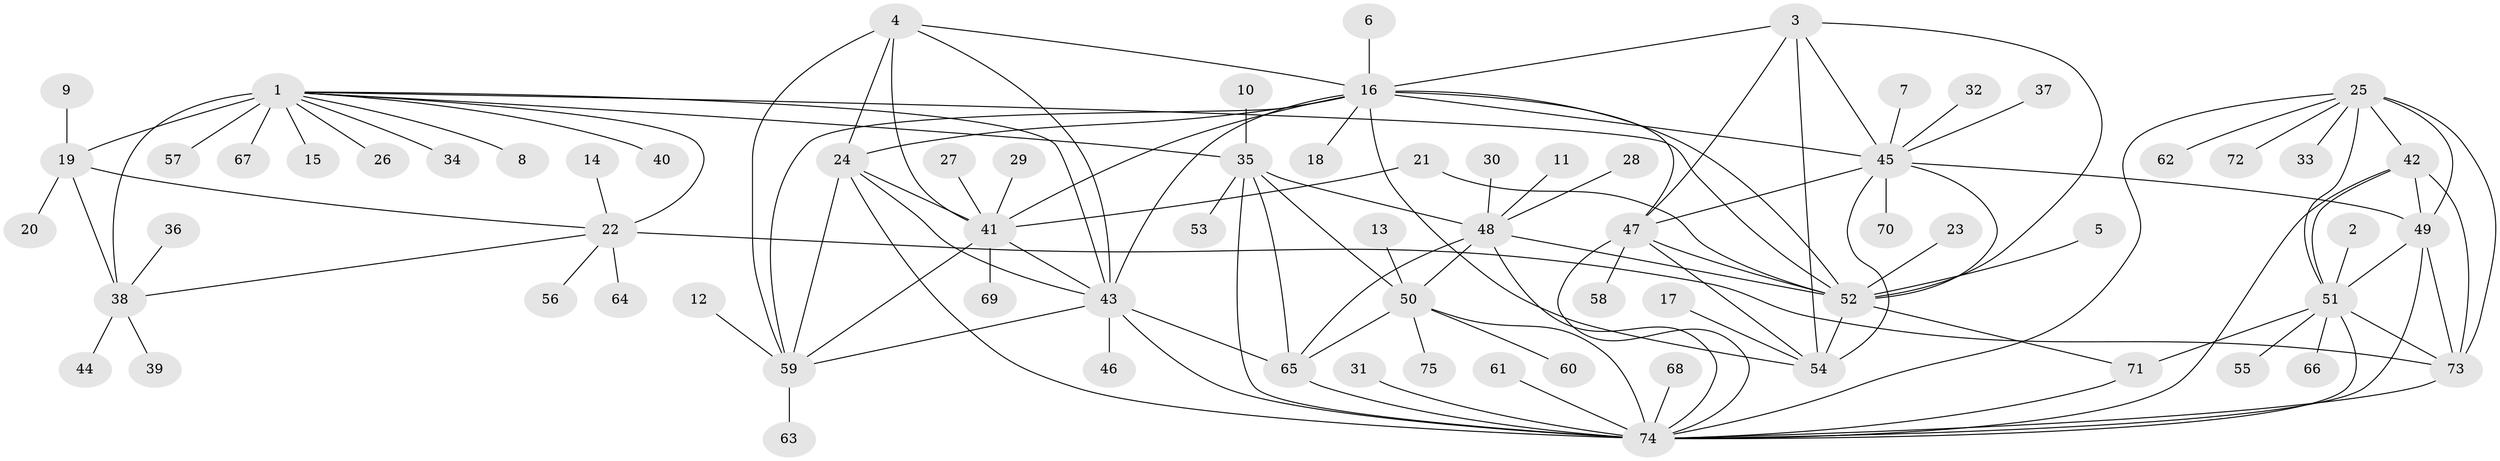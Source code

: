 // original degree distribution, {10: 0.034482758620689655, 11: 0.05517241379310345, 8: 0.020689655172413793, 7: 0.06206896551724138, 12: 0.013793103448275862, 14: 0.006896551724137931, 9: 0.027586206896551724, 13: 0.006896551724137931, 6: 0.013793103448275862, 1: 0.593103448275862, 4: 0.006896551724137931, 2: 0.14482758620689656, 3: 0.013793103448275862}
// Generated by graph-tools (version 1.1) at 2025/26/03/09/25 03:26:49]
// undirected, 75 vertices, 124 edges
graph export_dot {
graph [start="1"]
  node [color=gray90,style=filled];
  1;
  2;
  3;
  4;
  5;
  6;
  7;
  8;
  9;
  10;
  11;
  12;
  13;
  14;
  15;
  16;
  17;
  18;
  19;
  20;
  21;
  22;
  23;
  24;
  25;
  26;
  27;
  28;
  29;
  30;
  31;
  32;
  33;
  34;
  35;
  36;
  37;
  38;
  39;
  40;
  41;
  42;
  43;
  44;
  45;
  46;
  47;
  48;
  49;
  50;
  51;
  52;
  53;
  54;
  55;
  56;
  57;
  58;
  59;
  60;
  61;
  62;
  63;
  64;
  65;
  66;
  67;
  68;
  69;
  70;
  71;
  72;
  73;
  74;
  75;
  1 -- 8 [weight=1.0];
  1 -- 15 [weight=1.0];
  1 -- 19 [weight=6.0];
  1 -- 22 [weight=3.0];
  1 -- 26 [weight=1.0];
  1 -- 34 [weight=1.0];
  1 -- 35 [weight=1.0];
  1 -- 38 [weight=3.0];
  1 -- 40 [weight=1.0];
  1 -- 43 [weight=1.0];
  1 -- 52 [weight=1.0];
  1 -- 57 [weight=1.0];
  1 -- 67 [weight=1.0];
  2 -- 51 [weight=1.0];
  3 -- 16 [weight=2.0];
  3 -- 45 [weight=1.0];
  3 -- 47 [weight=1.0];
  3 -- 52 [weight=1.0];
  3 -- 54 [weight=1.0];
  4 -- 16 [weight=2.0];
  4 -- 24 [weight=2.0];
  4 -- 41 [weight=2.0];
  4 -- 43 [weight=2.0];
  4 -- 59 [weight=2.0];
  5 -- 52 [weight=1.0];
  6 -- 16 [weight=1.0];
  7 -- 45 [weight=1.0];
  9 -- 19 [weight=1.0];
  10 -- 35 [weight=1.0];
  11 -- 48 [weight=1.0];
  12 -- 59 [weight=1.0];
  13 -- 50 [weight=1.0];
  14 -- 22 [weight=1.0];
  16 -- 18 [weight=1.0];
  16 -- 24 [weight=1.0];
  16 -- 41 [weight=1.0];
  16 -- 43 [weight=1.0];
  16 -- 45 [weight=2.0];
  16 -- 47 [weight=2.0];
  16 -- 52 [weight=2.0];
  16 -- 54 [weight=2.0];
  16 -- 59 [weight=1.0];
  17 -- 54 [weight=1.0];
  19 -- 20 [weight=1.0];
  19 -- 22 [weight=2.0];
  19 -- 38 [weight=2.0];
  21 -- 41 [weight=1.0];
  21 -- 52 [weight=1.0];
  22 -- 38 [weight=1.0];
  22 -- 56 [weight=1.0];
  22 -- 64 [weight=1.0];
  22 -- 73 [weight=1.0];
  23 -- 52 [weight=1.0];
  24 -- 41 [weight=1.0];
  24 -- 43 [weight=1.0];
  24 -- 59 [weight=1.0];
  24 -- 74 [weight=1.0];
  25 -- 33 [weight=1.0];
  25 -- 42 [weight=1.0];
  25 -- 49 [weight=2.0];
  25 -- 51 [weight=1.0];
  25 -- 62 [weight=1.0];
  25 -- 72 [weight=1.0];
  25 -- 73 [weight=1.0];
  25 -- 74 [weight=1.0];
  27 -- 41 [weight=1.0];
  28 -- 48 [weight=1.0];
  29 -- 41 [weight=1.0];
  30 -- 48 [weight=1.0];
  31 -- 74 [weight=1.0];
  32 -- 45 [weight=1.0];
  35 -- 48 [weight=2.0];
  35 -- 50 [weight=2.0];
  35 -- 53 [weight=1.0];
  35 -- 65 [weight=4.0];
  35 -- 74 [weight=2.0];
  36 -- 38 [weight=1.0];
  37 -- 45 [weight=1.0];
  38 -- 39 [weight=1.0];
  38 -- 44 [weight=1.0];
  41 -- 43 [weight=1.0];
  41 -- 59 [weight=1.0];
  41 -- 69 [weight=1.0];
  42 -- 49 [weight=2.0];
  42 -- 51 [weight=1.0];
  42 -- 73 [weight=1.0];
  42 -- 74 [weight=1.0];
  43 -- 46 [weight=1.0];
  43 -- 59 [weight=1.0];
  43 -- 65 [weight=1.0];
  43 -- 74 [weight=1.0];
  45 -- 47 [weight=1.0];
  45 -- 49 [weight=1.0];
  45 -- 52 [weight=1.0];
  45 -- 54 [weight=1.0];
  45 -- 70 [weight=1.0];
  47 -- 52 [weight=1.0];
  47 -- 54 [weight=1.0];
  47 -- 58 [weight=1.0];
  47 -- 74 [weight=1.0];
  48 -- 50 [weight=1.0];
  48 -- 52 [weight=1.0];
  48 -- 65 [weight=2.0];
  48 -- 74 [weight=1.0];
  49 -- 51 [weight=2.0];
  49 -- 73 [weight=2.0];
  49 -- 74 [weight=2.0];
  50 -- 60 [weight=1.0];
  50 -- 65 [weight=2.0];
  50 -- 74 [weight=2.0];
  50 -- 75 [weight=1.0];
  51 -- 55 [weight=1.0];
  51 -- 66 [weight=1.0];
  51 -- 71 [weight=1.0];
  51 -- 73 [weight=1.0];
  51 -- 74 [weight=1.0];
  52 -- 54 [weight=1.0];
  52 -- 71 [weight=1.0];
  59 -- 63 [weight=1.0];
  61 -- 74 [weight=1.0];
  65 -- 74 [weight=2.0];
  68 -- 74 [weight=1.0];
  71 -- 74 [weight=1.0];
  73 -- 74 [weight=1.0];
}
